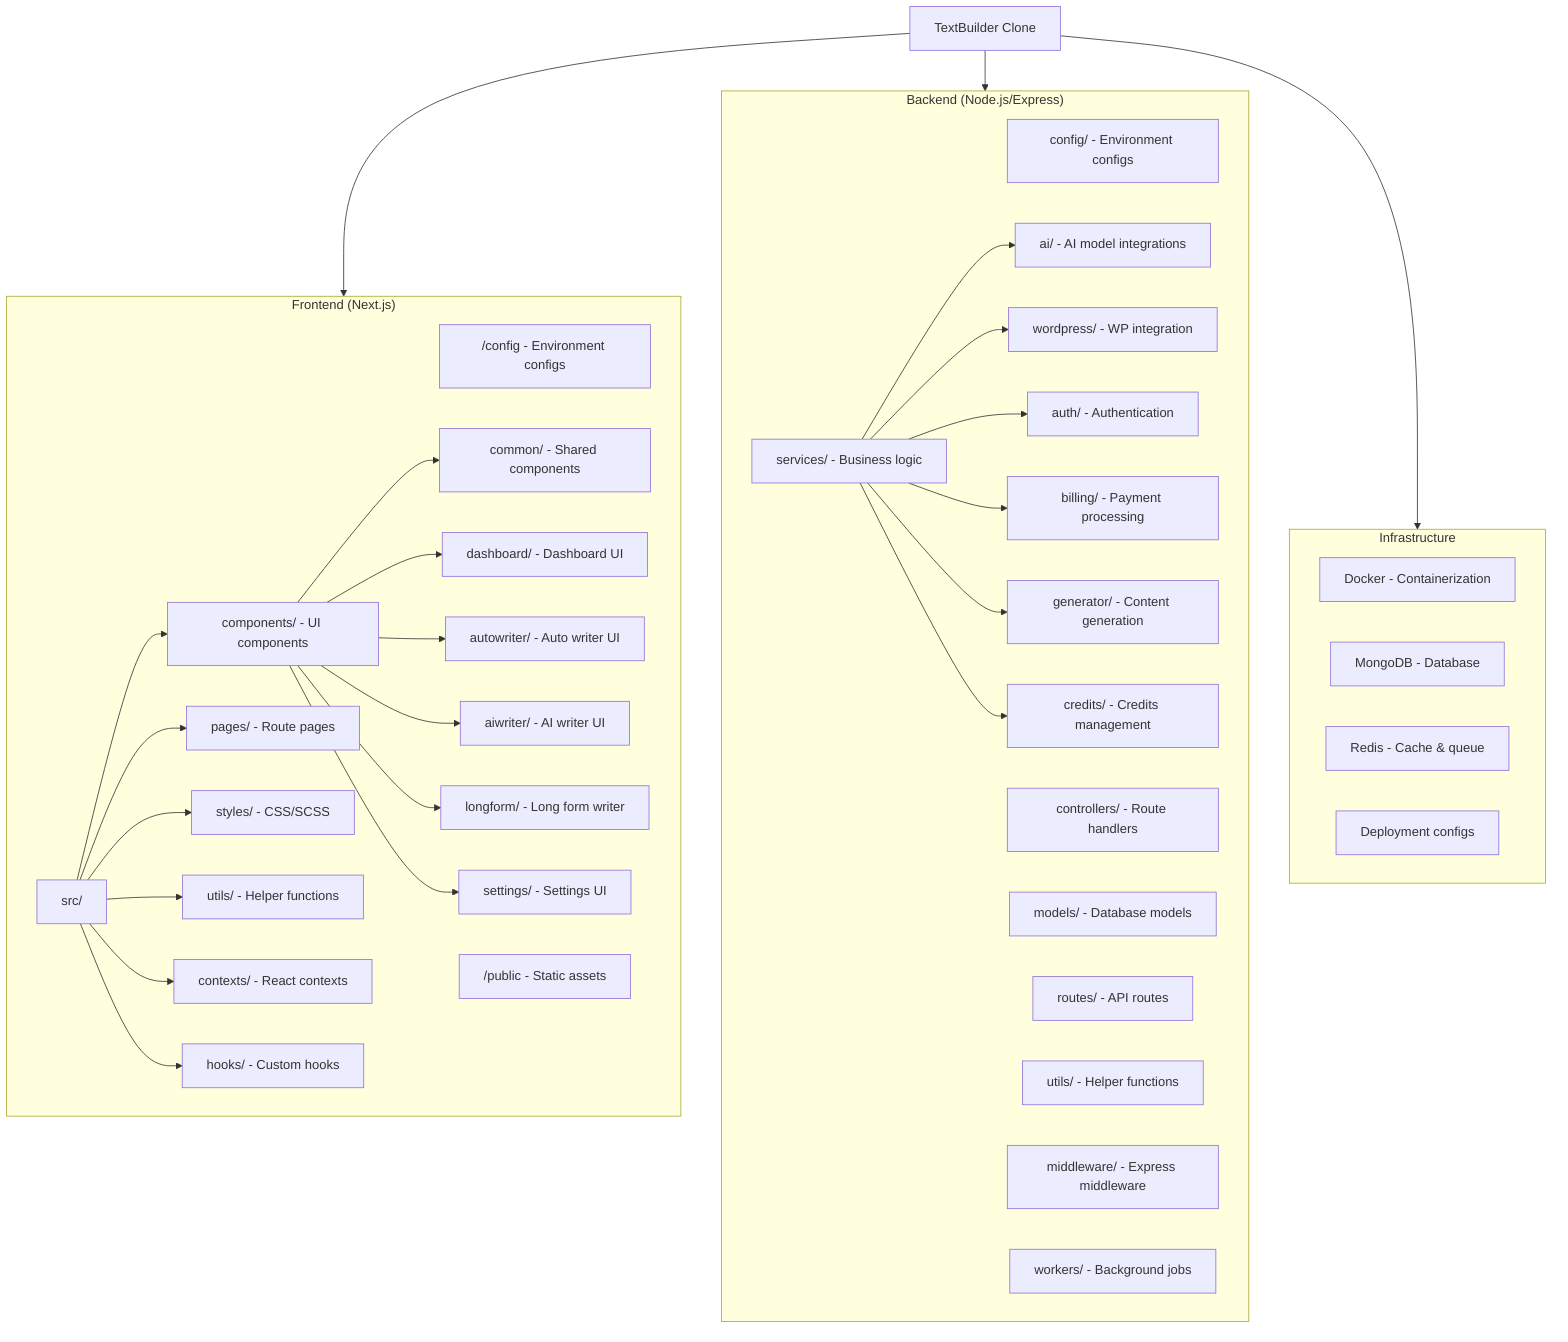 flowchart TD
    Root["TextBuilder Clone"]
    Root --> Frontend
    Root --> Backend
    
    subgraph Frontend["Frontend (Next.js)"]
        FE_Config["/config - Environment configs"]
        FE_Public["/public - Static assets"]
        FE_Src["src/"]
        
        FE_Src --> FE_Components["components/ - UI components"]
        FE_Src --> FE_Pages["pages/ - Route pages"]
        FE_Src --> FE_Styles["styles/ - CSS/SCSS"]
        FE_Src --> FE_Utils["utils/ - Helper functions"]
        FE_Src --> FE_Contexts["contexts/ - React contexts"]
        FE_Src --> FE_Hooks["hooks/ - Custom hooks"]
        
        FE_Components --> FE_Common["common/ - Shared components"]
        FE_Components --> FE_Dashboard["dashboard/ - Dashboard UI"]
        FE_Components --> FE_AutoWriter["autowriter/ - Auto writer UI"]
        FE_Components --> FE_AIWriter["aiwriter/ - AI writer UI"]
        FE_Components --> FE_LongForm["longform/ - Long form writer"]
        FE_Components --> FE_Settings["settings/ - Settings UI"]
    end
    
    subgraph Backend["Backend (Node.js/Express)"]
        BE_Config["config/ - Environment configs"]
        BE_Controllers["controllers/ - Route handlers"]
        BE_Models["models/ - Database models"]
        BE_Routes["routes/ - API routes"]
        BE_Services["services/ - Business logic"]
        BE_Utils["utils/ - Helper functions"]
        BE_Middleware["middleware/ - Express middleware"]
        BE_Workers["workers/ - Background jobs"]
        
        BE_Services --> BE_AI["ai/ - AI model integrations"]
        BE_Services --> BE_WordPress["wordpress/ - WP integration"] 
        BE_Services --> BE_Auth["auth/ - Authentication"]
        BE_Services --> BE_Billing["billing/ - Payment processing"]
        BE_Services --> BE_Generator["generator/ - Content generation"]
        BE_Services --> BE_Credits["credits/ - Credits management"]
    end
    
    subgraph Infrastructure["Infrastructure"]
        Infra_Docker["Docker - Containerization"]
        Infra_DB["MongoDB - Database"] 
        Infra_Redis["Redis - Cache & queue"]
        Infra_Deploy["Deployment configs"]
    end
    
    Root --> Infrastructure